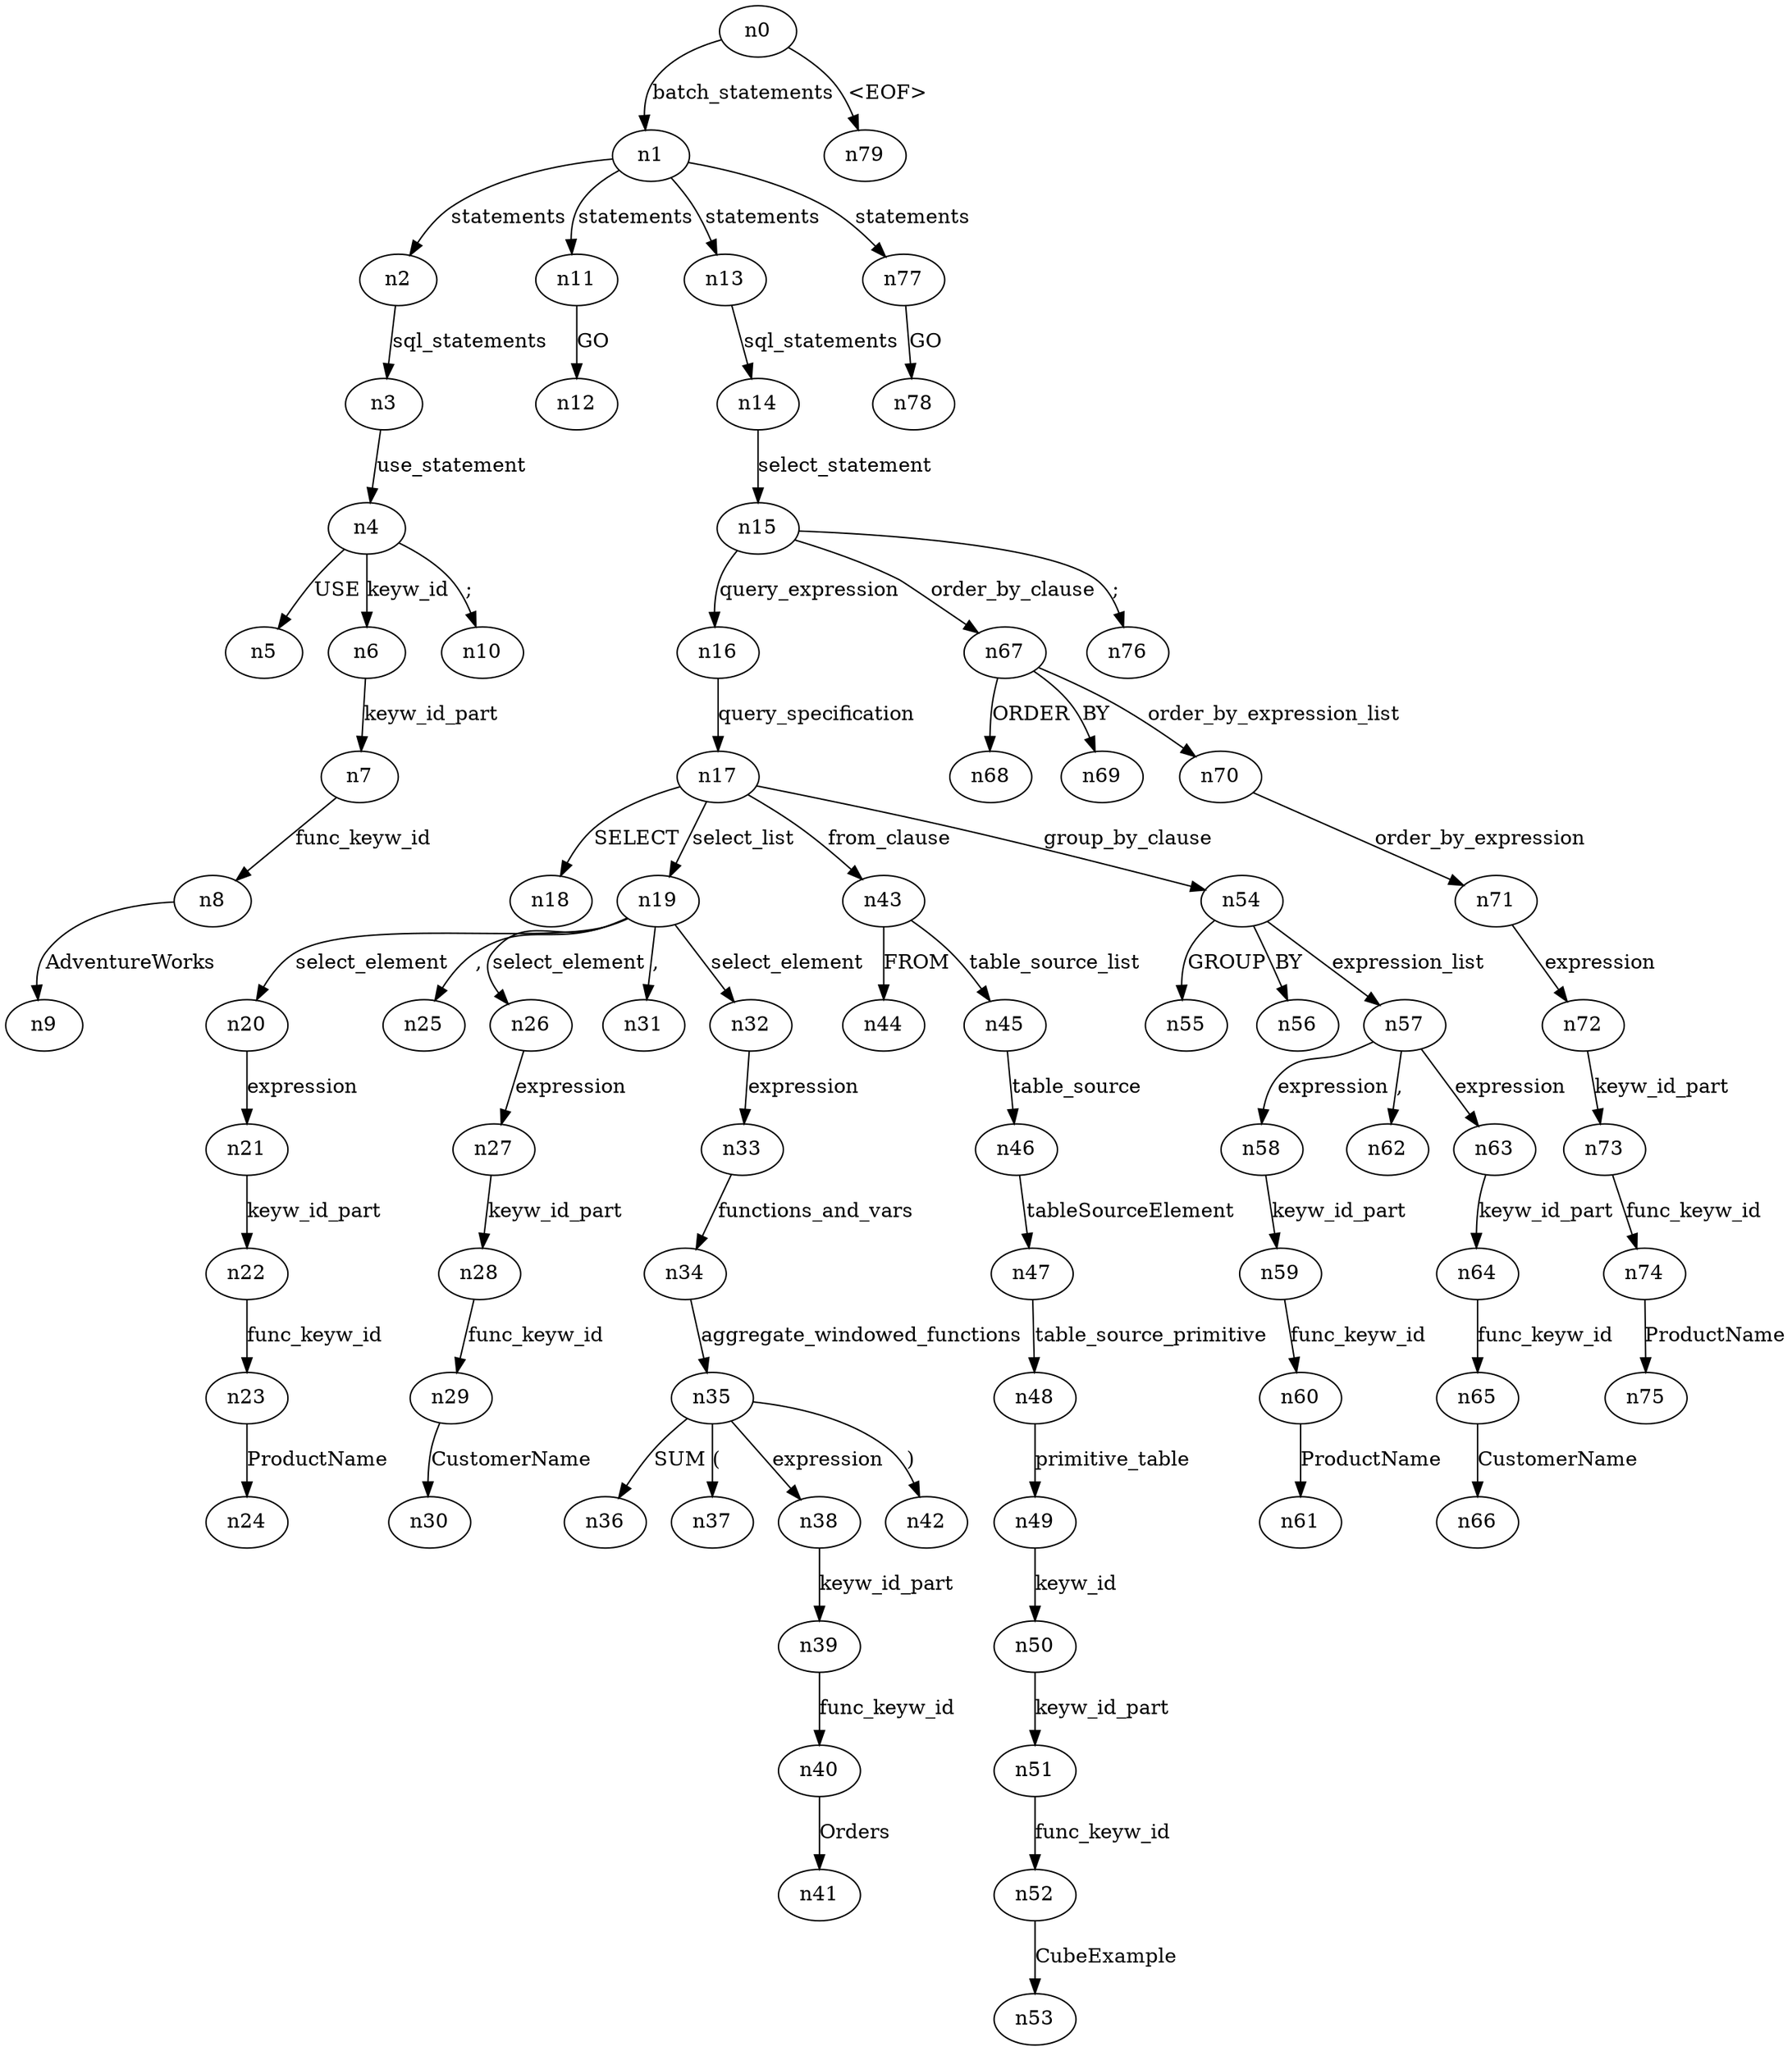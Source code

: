 digraph ParseTree {
  n0 -> n1 [label="batch_statements"];
  n1 -> n2 [label="statements"];
  n2 -> n3 [label="sql_statements"];
  n3 -> n4 [label="use_statement"];
  n4 -> n5 [label="USE"];
  n4 -> n6 [label="keyw_id"];
  n6 -> n7 [label="keyw_id_part"];
  n7 -> n8 [label="func_keyw_id"];
  n8 -> n9 [label="AdventureWorks"];
  n4 -> n10 [label=";"];
  n1 -> n11 [label="statements"];
  n11 -> n12 [label="GO"];
  n1 -> n13 [label="statements"];
  n13 -> n14 [label="sql_statements"];
  n14 -> n15 [label="select_statement"];
  n15 -> n16 [label="query_expression"];
  n16 -> n17 [label="query_specification"];
  n17 -> n18 [label="SELECT"];
  n17 -> n19 [label="select_list"];
  n19 -> n20 [label="select_element"];
  n20 -> n21 [label="expression"];
  n21 -> n22 [label="keyw_id_part"];
  n22 -> n23 [label="func_keyw_id"];
  n23 -> n24 [label="ProductName"];
  n19 -> n25 [label=","];
  n19 -> n26 [label="select_element"];
  n26 -> n27 [label="expression"];
  n27 -> n28 [label="keyw_id_part"];
  n28 -> n29 [label="func_keyw_id"];
  n29 -> n30 [label="CustomerName"];
  n19 -> n31 [label=","];
  n19 -> n32 [label="select_element"];
  n32 -> n33 [label="expression"];
  n33 -> n34 [label="functions_and_vars"];
  n34 -> n35 [label="aggregate_windowed_functions"];
  n35 -> n36 [label="SUM"];
  n35 -> n37 [label="("];
  n35 -> n38 [label="expression"];
  n38 -> n39 [label="keyw_id_part"];
  n39 -> n40 [label="func_keyw_id"];
  n40 -> n41 [label="Orders"];
  n35 -> n42 [label=")"];
  n17 -> n43 [label="from_clause"];
  n43 -> n44 [label="FROM"];
  n43 -> n45 [label="table_source_list"];
  n45 -> n46 [label="table_source"];
  n46 -> n47 [label="tableSourceElement"];
  n47 -> n48 [label="table_source_primitive"];
  n48 -> n49 [label="primitive_table"];
  n49 -> n50 [label="keyw_id"];
  n50 -> n51 [label="keyw_id_part"];
  n51 -> n52 [label="func_keyw_id"];
  n52 -> n53 [label="CubeExample"];
  n17 -> n54 [label="group_by_clause"];
  n54 -> n55 [label="GROUP"];
  n54 -> n56 [label="BY"];
  n54 -> n57 [label="expression_list"];
  n57 -> n58 [label="expression"];
  n58 -> n59 [label="keyw_id_part"];
  n59 -> n60 [label="func_keyw_id"];
  n60 -> n61 [label="ProductName"];
  n57 -> n62 [label=","];
  n57 -> n63 [label="expression"];
  n63 -> n64 [label="keyw_id_part"];
  n64 -> n65 [label="func_keyw_id"];
  n65 -> n66 [label="CustomerName"];
  n15 -> n67 [label="order_by_clause"];
  n67 -> n68 [label="ORDER"];
  n67 -> n69 [label="BY"];
  n67 -> n70 [label="order_by_expression_list"];
  n70 -> n71 [label="order_by_expression"];
  n71 -> n72 [label="expression"];
  n72 -> n73 [label="keyw_id_part"];
  n73 -> n74 [label="func_keyw_id"];
  n74 -> n75 [label="ProductName"];
  n15 -> n76 [label=";"];
  n1 -> n77 [label="statements"];
  n77 -> n78 [label="GO"];
  n0 -> n79 [label="<EOF>"];
}